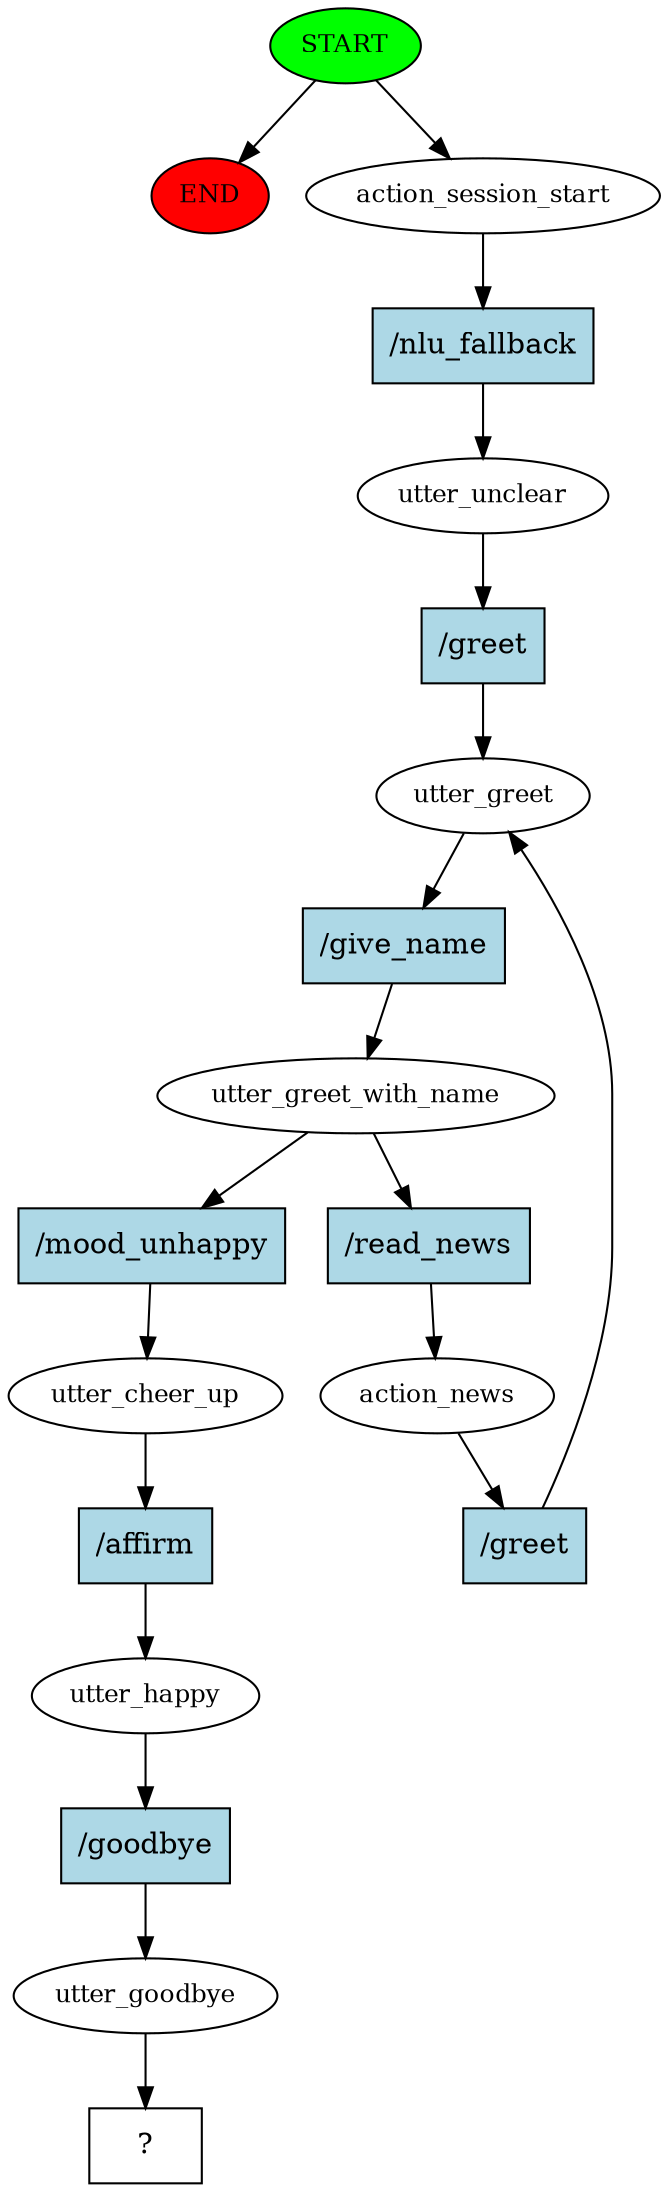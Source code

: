digraph  {
0 [class="start active", fillcolor=green, fontsize=12, label=START, style=filled];
"-1" [class=end, fillcolor=red, fontsize=12, label=END, style=filled];
1 [class=active, fontsize=12, label=action_session_start];
2 [class=active, fontsize=12, label=utter_unclear];
3 [class=active, fontsize=12, label=utter_greet];
4 [class=active, fontsize=12, label=utter_greet_with_name];
5 [class=active, fontsize=12, label=action_news];
8 [class=active, fontsize=12, label=utter_cheer_up];
9 [class=active, fontsize=12, label=utter_happy];
10 [class=active, fontsize=12, label=utter_goodbye];
11 [class="intent dashed active", label="  ?  ", shape=rect];
12 [class="intent active", fillcolor=lightblue, label="/nlu_fallback", shape=rect, style=filled];
13 [class="intent active", fillcolor=lightblue, label="/greet", shape=rect, style=filled];
14 [class="intent active", fillcolor=lightblue, label="/give_name", shape=rect, style=filled];
15 [class="intent active", fillcolor=lightblue, label="/read_news", shape=rect, style=filled];
16 [class="intent active", fillcolor=lightblue, label="/mood_unhappy", shape=rect, style=filled];
17 [class="intent active", fillcolor=lightblue, label="/greet", shape=rect, style=filled];
18 [class="intent active", fillcolor=lightblue, label="/affirm", shape=rect, style=filled];
19 [class="intent active", fillcolor=lightblue, label="/goodbye", shape=rect, style=filled];
0 -> "-1"  [class="", key=NONE, label=""];
0 -> 1  [class=active, key=NONE, label=""];
1 -> 12  [class=active, key=0];
2 -> 13  [class=active, key=0];
3 -> 14  [class=active, key=0];
4 -> 15  [class=active, key=0];
4 -> 16  [class=active, key=0];
5 -> 17  [class=active, key=0];
8 -> 18  [class=active, key=0];
9 -> 19  [class=active, key=0];
10 -> 11  [class=active, key=NONE, label=""];
12 -> 2  [class=active, key=0];
13 -> 3  [class=active, key=0];
14 -> 4  [class=active, key=0];
15 -> 5  [class=active, key=0];
16 -> 8  [class=active, key=0];
17 -> 3  [class=active, key=0];
18 -> 9  [class=active, key=0];
19 -> 10  [class=active, key=0];
}
